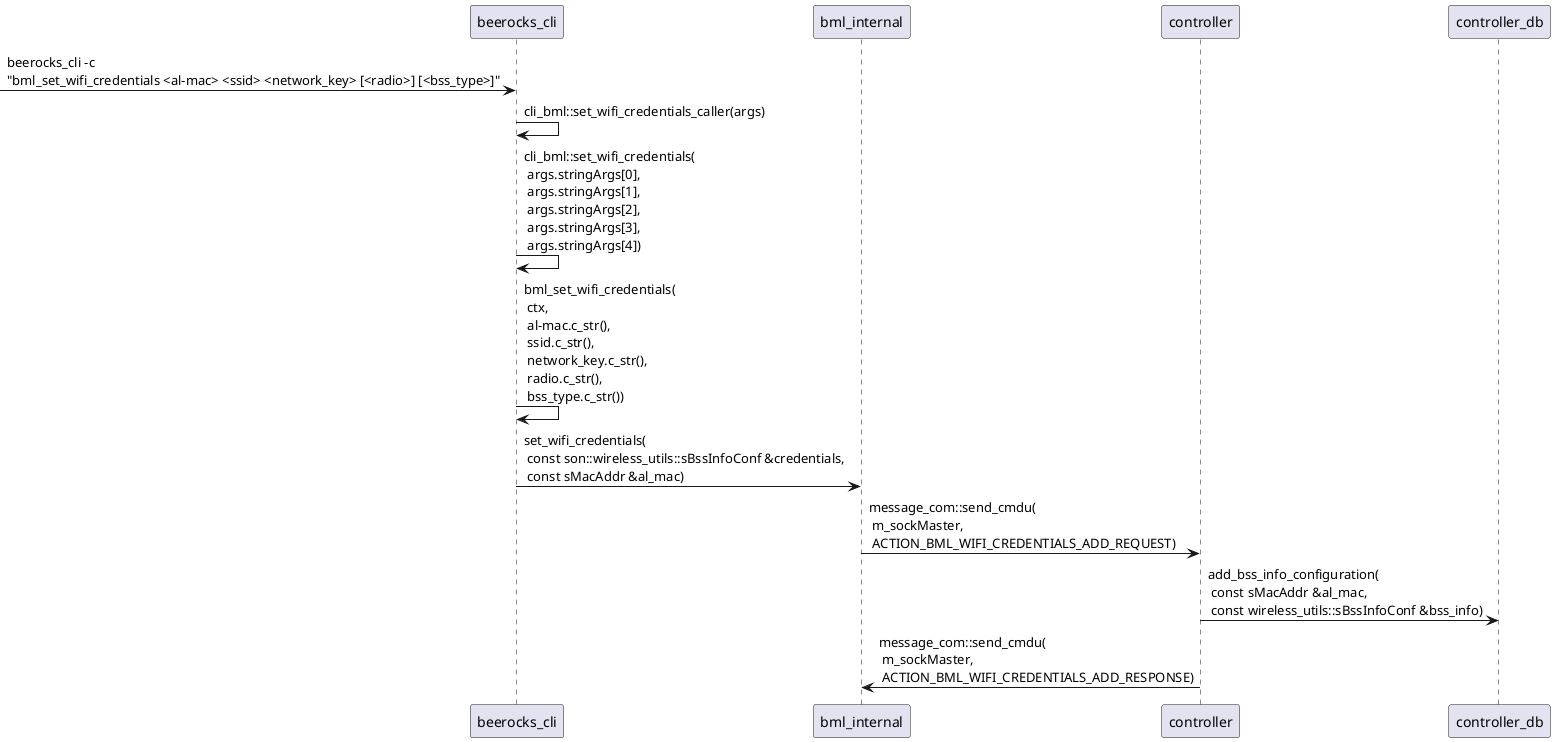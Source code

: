 @startuml
 -> beerocks_cli: beerocks_cli -c \n"bml_set_wifi_credentials <al-mac> <ssid> <network_key> [<radio>] [<bss_type>]"
beerocks_cli -> beerocks_cli: cli_bml::set_wifi_credentials_caller(args)
beerocks_cli -> beerocks_cli: cli_bml::set_wifi_credentials(\n args.stringArgs[0],\n args.stringArgs[1],\n args.stringArgs[2],\n args.stringArgs[3],\n args.stringArgs[4])
beerocks_cli -> beerocks_cli: bml_set_wifi_credentials(\n ctx,\n al-mac.c_str(),\n ssid.c_str(),\n network_key.c_str(),\n radio.c_str(),\n bss_type.c_str())
beerocks_cli -> bml_internal: set_wifi_credentials(\n const son::wireless_utils::sBssInfoConf &credentials,\n const sMacAddr &al_mac)
bml_internal -> controller: message_com::send_cmdu(\n m_sockMaster,\n ACTION_BML_WIFI_CREDENTIALS_ADD_REQUEST)
controller -> controller_db: add_bss_info_configuration(\n const sMacAddr &al_mac,\n const wireless_utils::sBssInfoConf &bss_info)
controller -> bml_internal: message_com::send_cmdu(\n m_sockMaster,\n ACTION_BML_WIFI_CREDENTIALS_ADD_RESPONSE)
@enduml
